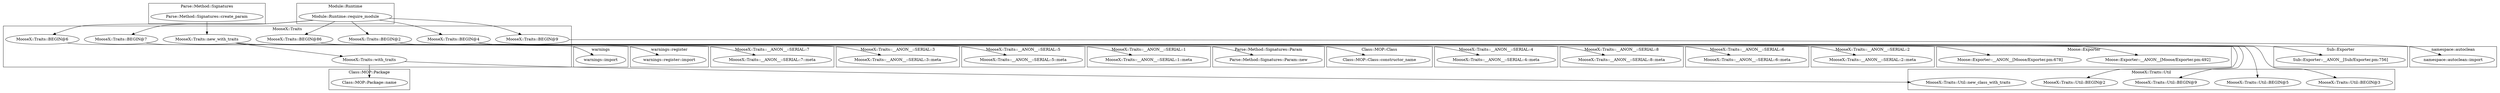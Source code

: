 digraph {
graph [overlap=false]
subgraph cluster_MooseX_Traits___ANON___SERIAL_7 {
	label="MooseX::Traits::__ANON__::SERIAL::7";
	"MooseX::Traits::__ANON__::SERIAL::7::meta";
}
subgraph cluster_MooseX_Traits___ANON___SERIAL_3 {
	label="MooseX::Traits::__ANON__::SERIAL::3";
	"MooseX::Traits::__ANON__::SERIAL::3::meta";
}
subgraph cluster_MooseX_Traits___ANON___SERIAL_5 {
	label="MooseX::Traits::__ANON__::SERIAL::5";
	"MooseX::Traits::__ANON__::SERIAL::5::meta";
}
subgraph cluster_MooseX_Traits___ANON___SERIAL_1 {
	label="MooseX::Traits::__ANON__::SERIAL::1";
	"MooseX::Traits::__ANON__::SERIAL::1::meta";
}
subgraph cluster_Parse_Method_Signatures {
	label="Parse::Method::Signatures";
	"Parse::Method::Signatures::create_param";
}
subgraph cluster_warnings {
	label="warnings";
	"warnings::import";
}
subgraph cluster_MooseX_Traits_Util {
	label="MooseX::Traits::Util";
	"MooseX::Traits::Util::new_class_with_traits";
	"MooseX::Traits::Util::BEGIN@5";
	"MooseX::Traits::Util::BEGIN@3";
	"MooseX::Traits::Util::BEGIN@2";
	"MooseX::Traits::Util::BEGIN@9";
}
subgraph cluster_warnings_register {
	label="warnings::register";
	"warnings::register::import";
}
subgraph cluster_Parse_Method_Signatures_Param {
	label="Parse::Method::Signatures::Param";
	"Parse::Method::Signatures::Param::new";
}
subgraph cluster_Class_MOP_Class {
	label="Class::MOP::Class";
	"Class::MOP::Class::constructor_name";
}
subgraph cluster_MooseX_Traits {
	label="MooseX::Traits";
	"MooseX::Traits::BEGIN@6";
	"MooseX::Traits::BEGIN@7";
	"MooseX::Traits::with_traits";
	"MooseX::Traits::new_with_traits";
	"MooseX::Traits::BEGIN@2";
	"MooseX::Traits::BEGIN@4";
	"MooseX::Traits::BEGIN@86";
	"MooseX::Traits::BEGIN@9";
}
subgraph cluster_Module_Runtime {
	label="Module::Runtime";
	"Module::Runtime::require_module";
}
subgraph cluster_MooseX_Traits___ANON___SERIAL_4 {
	label="MooseX::Traits::__ANON__::SERIAL::4";
	"MooseX::Traits::__ANON__::SERIAL::4::meta";
}
subgraph cluster_MooseX_Traits___ANON___SERIAL_8 {
	label="MooseX::Traits::__ANON__::SERIAL::8";
	"MooseX::Traits::__ANON__::SERIAL::8::meta";
}
subgraph cluster_Moose_Exporter {
	label="Moose::Exporter";
	"Moose::Exporter::__ANON__[Moose/Exporter.pm:492]";
	"Moose::Exporter::__ANON__[Moose/Exporter.pm:678]";
}
subgraph cluster_namespace_autoclean {
	label="namespace::autoclean";
	"namespace::autoclean::import";
}
subgraph cluster_MooseX_Traits___ANON___SERIAL_6 {
	label="MooseX::Traits::__ANON__::SERIAL::6";
	"MooseX::Traits::__ANON__::SERIAL::6::meta";
}
subgraph cluster_Sub_Exporter {
	label="Sub::Exporter";
	"Sub::Exporter::__ANON__[Sub/Exporter.pm:756]";
}
subgraph cluster_Class_MOP_Package {
	label="Class::MOP::Package";
	"Class::MOP::Package::name";
}
subgraph cluster_MooseX_Traits___ANON___SERIAL_2 {
	label="MooseX::Traits::__ANON__::SERIAL::2";
	"MooseX::Traits::__ANON__::SERIAL::2::meta";
}
"MooseX::Traits::new_with_traits" -> "Parse::Method::Signatures::Param::new";
"Module::Runtime::require_module" -> "MooseX::Traits::BEGIN@86";
"MooseX::Traits::new_with_traits" -> "MooseX::Traits::__ANON__::SERIAL::1::meta";
"MooseX::Traits::BEGIN@4" -> "MooseX::Traits::Util::BEGIN@2";
"MooseX::Traits::BEGIN@4" -> "MooseX::Traits::Util::BEGIN@5";
"Module::Runtime::require_module" -> "MooseX::Traits::BEGIN@2";
"MooseX::Traits::BEGIN@4" -> "Sub::Exporter::__ANON__[Sub/Exporter.pm:756]";
"MooseX::Traits::new_with_traits" -> "MooseX::Traits::__ANON__::SERIAL::5::meta";
"MooseX::Traits::new_with_traits" -> "MooseX::Traits::__ANON__::SERIAL::8::meta";
"MooseX::Traits::BEGIN@86" -> "Moose::Exporter::__ANON__[Moose/Exporter.pm:678]";
"MooseX::Traits::BEGIN@2" -> "Moose::Exporter::__ANON__[Moose/Exporter.pm:492]";
"MooseX::Traits::new_with_traits" -> "MooseX::Traits::__ANON__::SERIAL::2::meta";
"MooseX::Traits::with_traits" -> "MooseX::Traits::Util::new_class_with_traits";
"MooseX::Traits::new_with_traits" -> "Class::MOP::Class::constructor_name";
"Parse::Method::Signatures::create_param" -> "MooseX::Traits::new_with_traits";
"Module::Runtime::require_module" -> "MooseX::Traits::BEGIN@9";
"Module::Runtime::require_module" -> "MooseX::Traits::BEGIN@7";
"MooseX::Traits::BEGIN@7" -> "warnings::register::import";
"MooseX::Traits::new_with_traits" -> "MooseX::Traits::__ANON__::SERIAL::7::meta";
"MooseX::Traits::BEGIN@6" -> "warnings::import";
"MooseX::Traits::BEGIN@4" -> "MooseX::Traits::Util::BEGIN@9";
"MooseX::Traits::new_with_traits" -> "MooseX::Traits::__ANON__::SERIAL::6::meta";
"MooseX::Traits::BEGIN@9" -> "namespace::autoclean::import";
"Module::Runtime::require_module" -> "MooseX::Traits::BEGIN@6";
"MooseX::Traits::new_with_traits" -> "MooseX::Traits::with_traits";
"Module::Runtime::require_module" -> "MooseX::Traits::BEGIN@4";
"MooseX::Traits::with_traits" -> "Class::MOP::Package::name";
"MooseX::Traits::BEGIN@4" -> "MooseX::Traits::Util::BEGIN@3";
"MooseX::Traits::new_with_traits" -> "MooseX::Traits::__ANON__::SERIAL::4::meta";
"MooseX::Traits::new_with_traits" -> "MooseX::Traits::__ANON__::SERIAL::3::meta";
}
